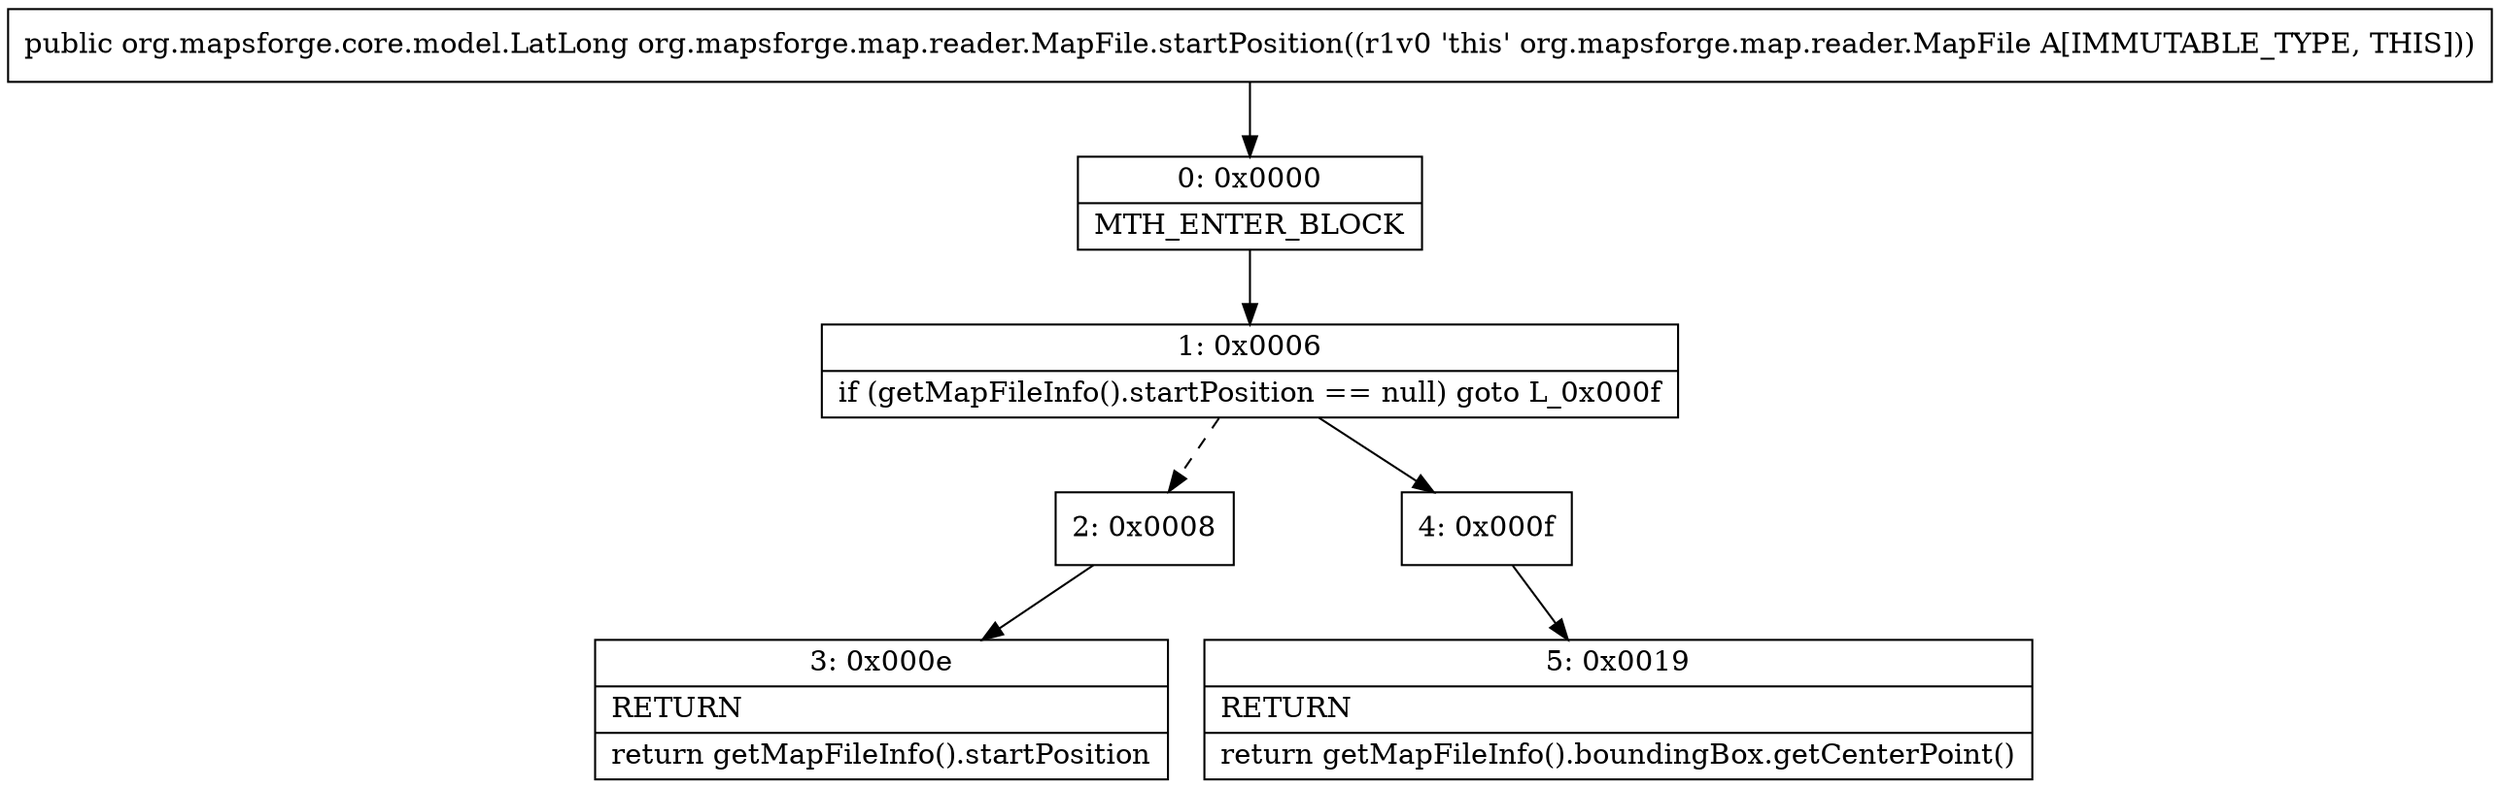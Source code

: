 digraph "CFG fororg.mapsforge.map.reader.MapFile.startPosition()Lorg\/mapsforge\/core\/model\/LatLong;" {
Node_0 [shape=record,label="{0\:\ 0x0000|MTH_ENTER_BLOCK\l}"];
Node_1 [shape=record,label="{1\:\ 0x0006|if (getMapFileInfo().startPosition == null) goto L_0x000f\l}"];
Node_2 [shape=record,label="{2\:\ 0x0008}"];
Node_3 [shape=record,label="{3\:\ 0x000e|RETURN\l|return getMapFileInfo().startPosition\l}"];
Node_4 [shape=record,label="{4\:\ 0x000f}"];
Node_5 [shape=record,label="{5\:\ 0x0019|RETURN\l|return getMapFileInfo().boundingBox.getCenterPoint()\l}"];
MethodNode[shape=record,label="{public org.mapsforge.core.model.LatLong org.mapsforge.map.reader.MapFile.startPosition((r1v0 'this' org.mapsforge.map.reader.MapFile A[IMMUTABLE_TYPE, THIS])) }"];
MethodNode -> Node_0;
Node_0 -> Node_1;
Node_1 -> Node_2[style=dashed];
Node_1 -> Node_4;
Node_2 -> Node_3;
Node_4 -> Node_5;
}

